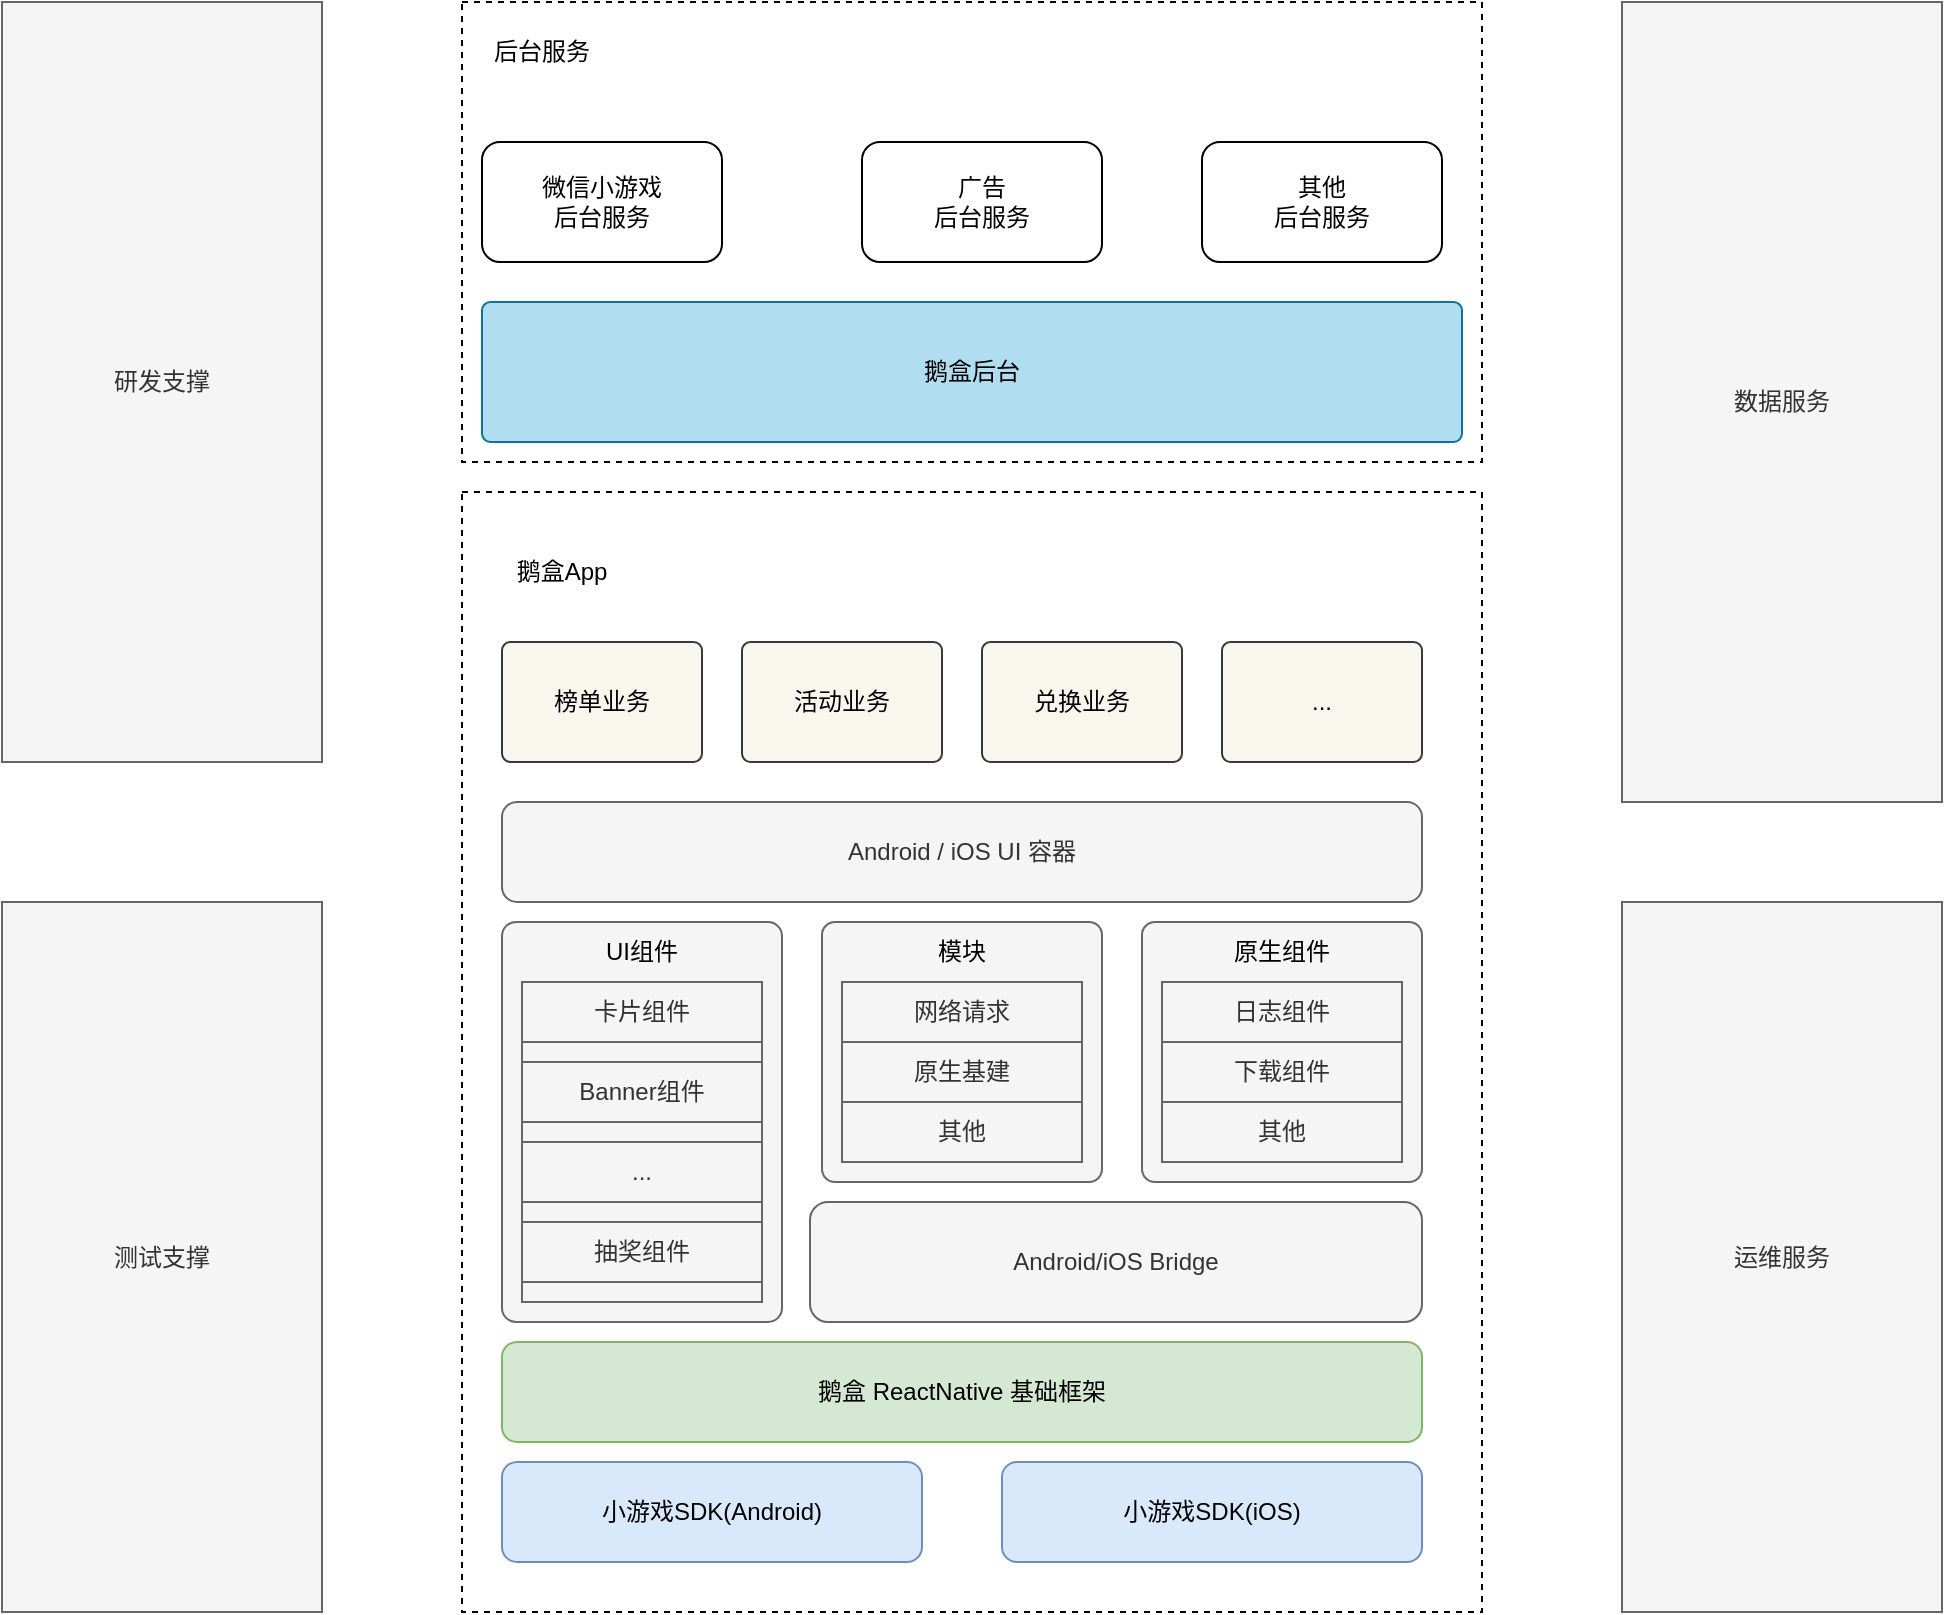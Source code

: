 <mxfile version="18.1.3" type="github">
  <diagram id="geAXJrzLW3RNIz8qGXxT" name="Page-1">
    <mxGraphModel dx="2893" dy="2213" grid="1" gridSize="10" guides="1" tooltips="1" connect="1" arrows="1" fold="1" page="1" pageScale="1" pageWidth="827" pageHeight="1169" math="0" shadow="0">
      <root>
        <mxCell id="0" />
        <mxCell id="1" parent="0" />
        <mxCell id="FhAw7WQIUkOoqfe2i8Zt-42" value="" style="rounded=0;whiteSpace=wrap;html=1;fillColor=none;dashed=1;" vertex="1" parent="1">
          <mxGeometry x="120" y="-310" width="510" height="230" as="geometry" />
        </mxCell>
        <mxCell id="FhAw7WQIUkOoqfe2i8Zt-31" value="" style="rounded=0;whiteSpace=wrap;html=1;fillColor=none;dashed=1;" vertex="1" parent="1">
          <mxGeometry x="120" y="-65" width="510" height="560" as="geometry" />
        </mxCell>
        <mxCell id="FhAw7WQIUkOoqfe2i8Zt-1" value="小游戏SDK(Android)" style="rounded=1;whiteSpace=wrap;html=1;fillColor=#dae8fc;strokeColor=#6c8ebf;" vertex="1" parent="1">
          <mxGeometry x="140" y="420" width="210" height="50" as="geometry" />
        </mxCell>
        <mxCell id="FhAw7WQIUkOoqfe2i8Zt-2" value="小游戏SDK(iOS)" style="rounded=1;whiteSpace=wrap;html=1;fillColor=#dae8fc;strokeColor=#6c8ebf;" vertex="1" parent="1">
          <mxGeometry x="390" y="420" width="210" height="50" as="geometry" />
        </mxCell>
        <mxCell id="FhAw7WQIUkOoqfe2i8Zt-3" value="鹅盒 ReactNative 基础框架" style="rounded=1;whiteSpace=wrap;html=1;fillColor=#d5e8d4;strokeColor=#82b366;" vertex="1" parent="1">
          <mxGeometry x="140" y="360" width="460" height="50" as="geometry" />
        </mxCell>
        <mxCell id="FhAw7WQIUkOoqfe2i8Zt-4" value="" style="rounded=1;whiteSpace=wrap;html=1;arcSize=5;fillColor=#f5f5f5;fontColor=#333333;strokeColor=#666666;" vertex="1" parent="1">
          <mxGeometry x="140" y="150" width="140" height="200" as="geometry" />
        </mxCell>
        <mxCell id="FhAw7WQIUkOoqfe2i8Zt-5" value="UI组件" style="text;html=1;strokeColor=none;fillColor=none;align=center;verticalAlign=middle;whiteSpace=wrap;rounded=0;" vertex="1" parent="1">
          <mxGeometry x="180" y="150" width="60" height="30" as="geometry" />
        </mxCell>
        <mxCell id="FhAw7WQIUkOoqfe2i8Zt-11" value="" style="group;fillColor=#f5f5f5;fontColor=#333333;strokeColor=#666666;container=0;" vertex="1" connectable="0" parent="1">
          <mxGeometry x="150" y="190" width="120" height="150" as="geometry" />
        </mxCell>
        <mxCell id="FhAw7WQIUkOoqfe2i8Zt-13" value="Android/iOS Bridge" style="rounded=1;whiteSpace=wrap;html=1;fillColor=#f5f5f5;fontColor=#333333;strokeColor=#666666;" vertex="1" parent="1">
          <mxGeometry x="294" y="290" width="306" height="60" as="geometry" />
        </mxCell>
        <mxCell id="FhAw7WQIUkOoqfe2i8Zt-14" value="" style="rounded=1;whiteSpace=wrap;html=1;arcSize=5;fillColor=#f5f5f5;fontColor=#333333;strokeColor=#666666;" vertex="1" parent="1">
          <mxGeometry x="300" y="150" width="140" height="130" as="geometry" />
        </mxCell>
        <mxCell id="FhAw7WQIUkOoqfe2i8Zt-15" value="" style="rounded=1;whiteSpace=wrap;html=1;arcSize=5;fillColor=#f5f5f5;fontColor=#333333;strokeColor=#666666;" vertex="1" parent="1">
          <mxGeometry x="460" y="150" width="140" height="130" as="geometry" />
        </mxCell>
        <mxCell id="FhAw7WQIUkOoqfe2i8Zt-16" value="模块" style="text;html=1;strokeColor=none;fillColor=none;align=center;verticalAlign=middle;whiteSpace=wrap;rounded=0;" vertex="1" parent="1">
          <mxGeometry x="340" y="150" width="60" height="30" as="geometry" />
        </mxCell>
        <mxCell id="FhAw7WQIUkOoqfe2i8Zt-17" value="原生组件" style="text;html=1;strokeColor=none;fillColor=none;align=center;verticalAlign=middle;whiteSpace=wrap;rounded=0;" vertex="1" parent="1">
          <mxGeometry x="480" y="150" width="100" height="30" as="geometry" />
        </mxCell>
        <mxCell id="FhAw7WQIUkOoqfe2i8Zt-18" value="网络请求" style="rounded=0;whiteSpace=wrap;html=1;fillColor=#f5f5f5;fontColor=#333333;strokeColor=#666666;" vertex="1" parent="1">
          <mxGeometry x="310" y="180" width="120" height="30" as="geometry" />
        </mxCell>
        <mxCell id="FhAw7WQIUkOoqfe2i8Zt-20" value="原生基建" style="rounded=0;whiteSpace=wrap;html=1;fillColor=#f5f5f5;fontColor=#333333;strokeColor=#666666;" vertex="1" parent="1">
          <mxGeometry x="310" y="210" width="120" height="30" as="geometry" />
        </mxCell>
        <mxCell id="FhAw7WQIUkOoqfe2i8Zt-21" value="其他" style="rounded=0;whiteSpace=wrap;html=1;fillColor=#f5f5f5;fontColor=#333333;strokeColor=#666666;" vertex="1" parent="1">
          <mxGeometry x="310" y="240" width="120" height="30" as="geometry" />
        </mxCell>
        <mxCell id="FhAw7WQIUkOoqfe2i8Zt-22" value="日志组件" style="rounded=0;whiteSpace=wrap;html=1;fillColor=#f5f5f5;fontColor=#333333;strokeColor=#666666;" vertex="1" parent="1">
          <mxGeometry x="470" y="180" width="120" height="30" as="geometry" />
        </mxCell>
        <mxCell id="FhAw7WQIUkOoqfe2i8Zt-23" value="下载组件" style="rounded=0;whiteSpace=wrap;html=1;fillColor=#f5f5f5;fontColor=#333333;strokeColor=#666666;" vertex="1" parent="1">
          <mxGeometry x="470" y="210" width="120" height="30" as="geometry" />
        </mxCell>
        <mxCell id="FhAw7WQIUkOoqfe2i8Zt-24" value="其他" style="rounded=0;whiteSpace=wrap;html=1;fillColor=#f5f5f5;fontColor=#333333;strokeColor=#666666;" vertex="1" parent="1">
          <mxGeometry x="470" y="240" width="120" height="30" as="geometry" />
        </mxCell>
        <mxCell id="FhAw7WQIUkOoqfe2i8Zt-25" value="Android / iOS UI 容器" style="rounded=1;whiteSpace=wrap;html=1;fillColor=#f5f5f5;fontColor=#333333;strokeColor=#666666;" vertex="1" parent="1">
          <mxGeometry x="140" y="90" width="460" height="50" as="geometry" />
        </mxCell>
        <mxCell id="FhAw7WQIUkOoqfe2i8Zt-26" value="榜单业务" style="rounded=1;whiteSpace=wrap;html=1;arcSize=7;fillColor=#f9f7ed;strokeColor=#36393d;" vertex="1" parent="1">
          <mxGeometry x="140" y="10" width="100" height="60" as="geometry" />
        </mxCell>
        <mxCell id="FhAw7WQIUkOoqfe2i8Zt-28" value="活动业务" style="rounded=1;whiteSpace=wrap;html=1;arcSize=7;fillColor=#f9f7ed;strokeColor=#36393d;" vertex="1" parent="1">
          <mxGeometry x="260" y="10" width="100" height="60" as="geometry" />
        </mxCell>
        <mxCell id="FhAw7WQIUkOoqfe2i8Zt-29" value="兑换业务" style="rounded=1;whiteSpace=wrap;html=1;arcSize=7;fillColor=#f9f7ed;strokeColor=#36393d;" vertex="1" parent="1">
          <mxGeometry x="380" y="10" width="100" height="60" as="geometry" />
        </mxCell>
        <mxCell id="FhAw7WQIUkOoqfe2i8Zt-30" value="..." style="rounded=1;whiteSpace=wrap;html=1;arcSize=7;fillColor=#f9f7ed;strokeColor=#36393d;" vertex="1" parent="1">
          <mxGeometry x="500" y="10" width="100" height="60" as="geometry" />
        </mxCell>
        <mxCell id="FhAw7WQIUkOoqfe2i8Zt-32" value="鹅盒App" style="text;html=1;strokeColor=none;fillColor=none;align=center;verticalAlign=middle;whiteSpace=wrap;rounded=0;dashed=1;" vertex="1" parent="1">
          <mxGeometry x="140" y="-40" width="60" height="30" as="geometry" />
        </mxCell>
        <mxCell id="FhAw7WQIUkOoqfe2i8Zt-6" value="卡片组件" style="rounded=0;whiteSpace=wrap;html=1;fillColor=#f5f5f5;fontColor=#333333;strokeColor=#666666;" vertex="1" parent="1">
          <mxGeometry x="150" y="180" width="120" height="30" as="geometry" />
        </mxCell>
        <mxCell id="FhAw7WQIUkOoqfe2i8Zt-8" value="Banner组件" style="rounded=0;whiteSpace=wrap;html=1;fillColor=#f5f5f5;fontColor=#333333;strokeColor=#666666;" vertex="1" parent="1">
          <mxGeometry x="150" y="220" width="120" height="30" as="geometry" />
        </mxCell>
        <mxCell id="FhAw7WQIUkOoqfe2i8Zt-9" value="..." style="rounded=0;whiteSpace=wrap;html=1;fillColor=#f5f5f5;fontColor=#333333;strokeColor=#666666;" vertex="1" parent="1">
          <mxGeometry x="150" y="260" width="120" height="30" as="geometry" />
        </mxCell>
        <mxCell id="FhAw7WQIUkOoqfe2i8Zt-10" value="抽奖组件" style="rounded=0;whiteSpace=wrap;html=1;fillColor=#f5f5f5;fontColor=#333333;strokeColor=#666666;" vertex="1" parent="1">
          <mxGeometry x="150" y="300" width="120" height="30" as="geometry" />
        </mxCell>
        <mxCell id="FhAw7WQIUkOoqfe2i8Zt-33" value="研发支撑" style="rounded=0;whiteSpace=wrap;html=1;fillColor=#f5f5f5;fontColor=#333333;strokeColor=#666666;" vertex="1" parent="1">
          <mxGeometry x="-110" y="-310" width="160" height="380" as="geometry" />
        </mxCell>
        <mxCell id="FhAw7WQIUkOoqfe2i8Zt-35" value="测试支撑" style="rounded=0;whiteSpace=wrap;html=1;fillColor=#f5f5f5;fontColor=#333333;strokeColor=#666666;" vertex="1" parent="1">
          <mxGeometry x="-110" y="140" width="160" height="355" as="geometry" />
        </mxCell>
        <mxCell id="FhAw7WQIUkOoqfe2i8Zt-36" value="数据服务" style="rounded=0;whiteSpace=wrap;html=1;fillColor=#f5f5f5;fontColor=#333333;strokeColor=#666666;" vertex="1" parent="1">
          <mxGeometry x="700" y="-310" width="160" height="400" as="geometry" />
        </mxCell>
        <mxCell id="FhAw7WQIUkOoqfe2i8Zt-37" value="运维服务" style="rounded=0;whiteSpace=wrap;html=1;fillColor=#f5f5f5;fontColor=#333333;strokeColor=#666666;" vertex="1" parent="1">
          <mxGeometry x="700" y="140" width="160" height="355" as="geometry" />
        </mxCell>
        <mxCell id="FhAw7WQIUkOoqfe2i8Zt-38" value="鹅盒后台" style="rounded=1;whiteSpace=wrap;html=1;fillColor=#b1ddf0;arcSize=6;strokeColor=#10739e;" vertex="1" parent="1">
          <mxGeometry x="130" y="-160" width="490" height="70" as="geometry" />
        </mxCell>
        <mxCell id="FhAw7WQIUkOoqfe2i8Zt-39" value="微信小游戏&lt;br&gt;后台服务" style="rounded=1;whiteSpace=wrap;html=1;fillColor=default;" vertex="1" parent="1">
          <mxGeometry x="130" y="-240" width="120" height="60" as="geometry" />
        </mxCell>
        <mxCell id="FhAw7WQIUkOoqfe2i8Zt-40" value="广告&lt;br&gt;后台服务" style="rounded=1;whiteSpace=wrap;html=1;fillColor=default;" vertex="1" parent="1">
          <mxGeometry x="320" y="-240" width="120" height="60" as="geometry" />
        </mxCell>
        <mxCell id="FhAw7WQIUkOoqfe2i8Zt-41" value="其他&lt;br&gt;后台服务" style="rounded=1;whiteSpace=wrap;html=1;fillColor=default;" vertex="1" parent="1">
          <mxGeometry x="490" y="-240" width="120" height="60" as="geometry" />
        </mxCell>
        <mxCell id="FhAw7WQIUkOoqfe2i8Zt-43" value="后台服务" style="text;html=1;strokeColor=none;fillColor=none;align=center;verticalAlign=middle;whiteSpace=wrap;rounded=0;dashed=1;" vertex="1" parent="1">
          <mxGeometry x="130" y="-300" width="60" height="30" as="geometry" />
        </mxCell>
      </root>
    </mxGraphModel>
  </diagram>
</mxfile>
